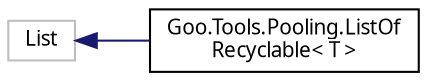 digraph "Graphical Class Hierarchy"
{
 // LATEX_PDF_SIZE
  edge [fontname="Calibrii",fontsize="10",labelfontname="Calibrii",labelfontsize="10"];
  node [fontname="Calibrii",fontsize="10",shape=record];
  rankdir="LR";
  Node0 [label="List",height=0.2,width=0.4,color="grey75", fillcolor="white", style="filled",tooltip=" "];
  Node0 -> Node1 [dir="back",color="midnightblue",fontsize="10",style="solid",fontname="Calibrii"];
  Node1 [label="Goo.Tools.Pooling.ListOf\lRecyclable\< T \>",height=0.2,width=0.4,color="black", fillcolor="white", style="filled",URL="$dd/d78/classGoo_1_1Tools_1_1Pooling_1_1ListOfRecyclable.html",tooltip=" "];
}
